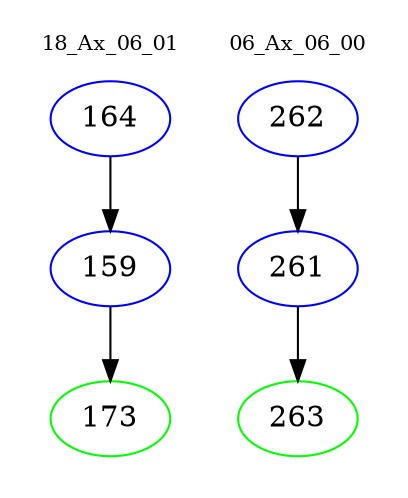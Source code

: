digraph{
subgraph cluster_0 {
color = white
label = "18_Ax_06_01";
fontsize=10;
T0_164 [label="164", color="blue"]
T0_164 -> T0_159 [color="black"]
T0_159 [label="159", color="blue"]
T0_159 -> T0_173 [color="black"]
T0_173 [label="173", color="green"]
}
subgraph cluster_1 {
color = white
label = "06_Ax_06_00";
fontsize=10;
T1_262 [label="262", color="blue"]
T1_262 -> T1_261 [color="black"]
T1_261 [label="261", color="blue"]
T1_261 -> T1_263 [color="black"]
T1_263 [label="263", color="green"]
}
}
